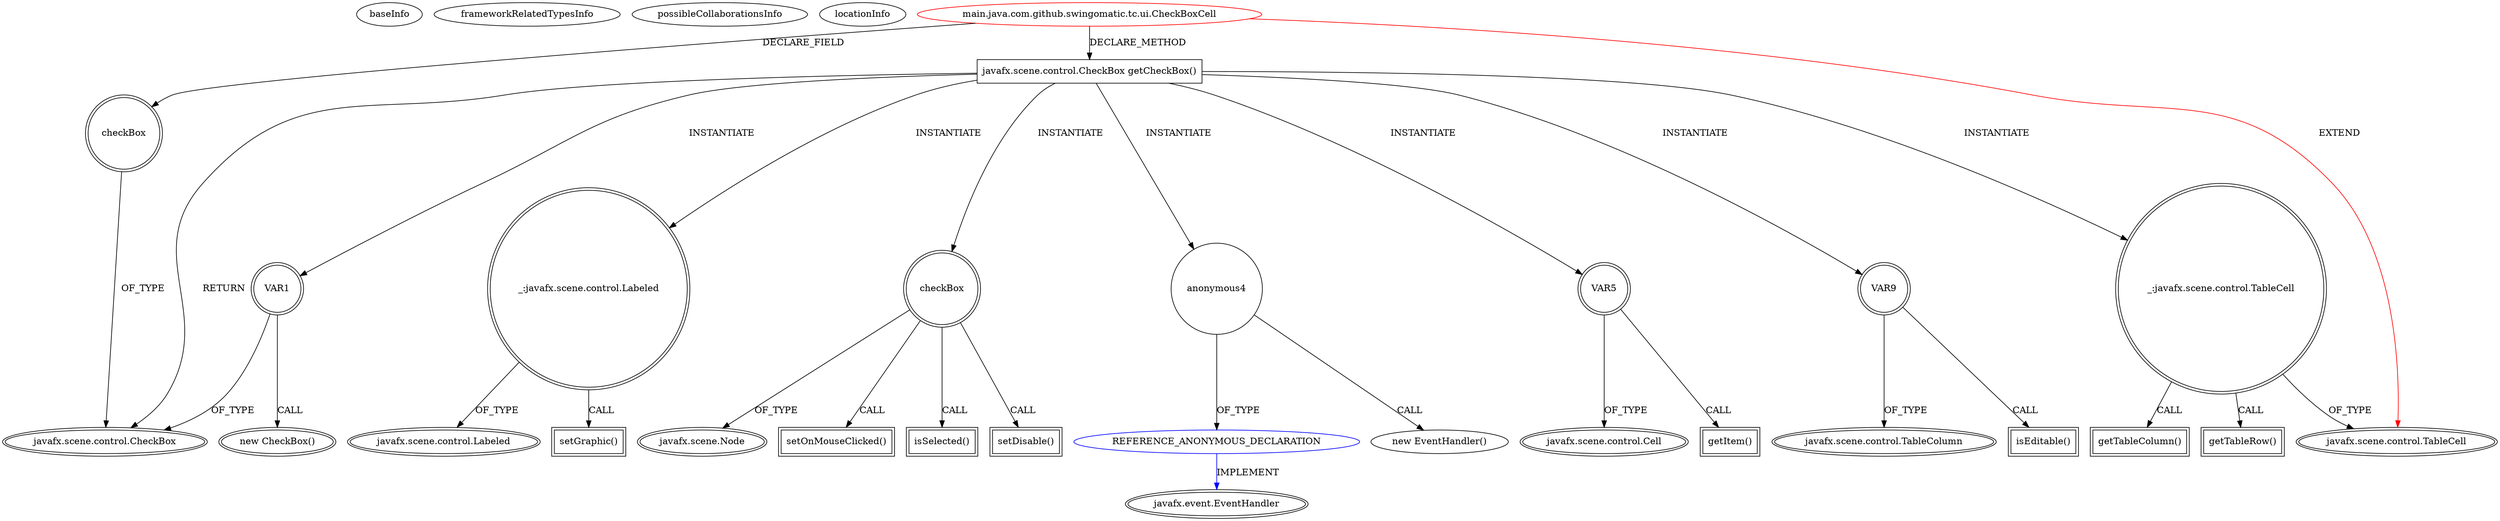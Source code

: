 digraph {
baseInfo[graphId=2266,category="extension_graph",isAnonymous=false,possibleRelation=true]
frameworkRelatedTypesInfo[0="javafx.scene.control.TableCell"]
possibleCollaborationsInfo[0="2266~CLIENT_METHOD_DECLARATION-INSTANTIATION-~javafx.scene.control.TableCell ~javafx.event.EventHandler ~false~true"]
locationInfo[projectName="carljmosca-swingomatic",filePath="/carljmosca-swingomatic/swingomatic-master/test-client/src/main/java/com/github/swingomatic/tc/ui/CheckBoxCell.java",contextSignature="CheckBoxCell",graphId="2266"]
0[label="main.java.com.github.swingomatic.tc.ui.CheckBoxCell",vertexType="ROOT_CLIENT_CLASS_DECLARATION",isFrameworkType=false,color=red]
1[label="javafx.scene.control.TableCell",vertexType="FRAMEWORK_CLASS_TYPE",isFrameworkType=true,peripheries=2]
2[label="checkBox",vertexType="FIELD_DECLARATION",isFrameworkType=true,peripheries=2,shape=circle]
3[label="javafx.scene.control.CheckBox",vertexType="FRAMEWORK_CLASS_TYPE",isFrameworkType=true,peripheries=2]
9[label="javafx.scene.control.CheckBox getCheckBox()",vertexType="CLIENT_METHOD_DECLARATION",isFrameworkType=false,shape=box]
12[label="VAR1",vertexType="VARIABLE_EXPRESION",isFrameworkType=true,peripheries=2,shape=circle]
11[label="new CheckBox()",vertexType="CONSTRUCTOR_CALL",isFrameworkType=true,peripheries=2]
14[label="_:javafx.scene.control.Labeled",vertexType="VARIABLE_EXPRESION",isFrameworkType=true,peripheries=2,shape=circle]
16[label="javafx.scene.control.Labeled",vertexType="FRAMEWORK_CLASS_TYPE",isFrameworkType=true,peripheries=2]
15[label="setGraphic()",vertexType="INSIDE_CALL",isFrameworkType=true,peripheries=2,shape=box]
17[label="checkBox",vertexType="VARIABLE_EXPRESION",isFrameworkType=true,peripheries=2,shape=circle]
19[label="javafx.scene.Node",vertexType="FRAMEWORK_CLASS_TYPE",isFrameworkType=true,peripheries=2]
18[label="setOnMouseClicked()",vertexType="INSIDE_CALL",isFrameworkType=true,peripheries=2,shape=box]
21[label="anonymous4",vertexType="VARIABLE_EXPRESION",isFrameworkType=false,shape=circle]
22[label="REFERENCE_ANONYMOUS_DECLARATION",vertexType="REFERENCE_ANONYMOUS_DECLARATION",isFrameworkType=false,color=blue]
23[label="javafx.event.EventHandler",vertexType="FRAMEWORK_INTERFACE_TYPE",isFrameworkType=true,peripheries=2]
20[label="new EventHandler()",vertexType="CONSTRUCTOR_CALL",isFrameworkType=false]
24[label="VAR5",vertexType="VARIABLE_EXPRESION",isFrameworkType=true,peripheries=2,shape=circle]
26[label="javafx.scene.control.Cell",vertexType="FRAMEWORK_CLASS_TYPE",isFrameworkType=true,peripheries=2]
25[label="getItem()",vertexType="INSIDE_CALL",isFrameworkType=true,peripheries=2,shape=box]
27[label="_:javafx.scene.control.TableCell",vertexType="VARIABLE_EXPRESION",isFrameworkType=true,peripheries=2,shape=circle]
28[label="getTableRow()",vertexType="INSIDE_CALL",isFrameworkType=true,peripheries=2,shape=box]
31[label="isSelected()",vertexType="INSIDE_CALL",isFrameworkType=true,peripheries=2,shape=box]
33[label="setDisable()",vertexType="INSIDE_CALL",isFrameworkType=true,peripheries=2,shape=box]
34[label="VAR9",vertexType="VARIABLE_EXPRESION",isFrameworkType=true,peripheries=2,shape=circle]
36[label="javafx.scene.control.TableColumn",vertexType="FRAMEWORK_CLASS_TYPE",isFrameworkType=true,peripheries=2]
35[label="isEditable()",vertexType="INSIDE_CALL",isFrameworkType=true,peripheries=2,shape=box]
38[label="getTableColumn()",vertexType="INSIDE_CALL",isFrameworkType=true,peripheries=2,shape=box]
0->1[label="EXTEND",color=red]
0->2[label="DECLARE_FIELD"]
2->3[label="OF_TYPE"]
0->9[label="DECLARE_METHOD"]
9->3[label="RETURN"]
9->12[label="INSTANTIATE"]
12->3[label="OF_TYPE"]
12->11[label="CALL"]
9->14[label="INSTANTIATE"]
14->16[label="OF_TYPE"]
14->15[label="CALL"]
9->17[label="INSTANTIATE"]
17->19[label="OF_TYPE"]
17->18[label="CALL"]
9->21[label="INSTANTIATE"]
22->23[label="IMPLEMENT",color=blue]
21->22[label="OF_TYPE"]
21->20[label="CALL"]
9->24[label="INSTANTIATE"]
24->26[label="OF_TYPE"]
24->25[label="CALL"]
9->27[label="INSTANTIATE"]
27->1[label="OF_TYPE"]
27->28[label="CALL"]
17->31[label="CALL"]
17->33[label="CALL"]
9->34[label="INSTANTIATE"]
34->36[label="OF_TYPE"]
34->35[label="CALL"]
27->38[label="CALL"]
}
